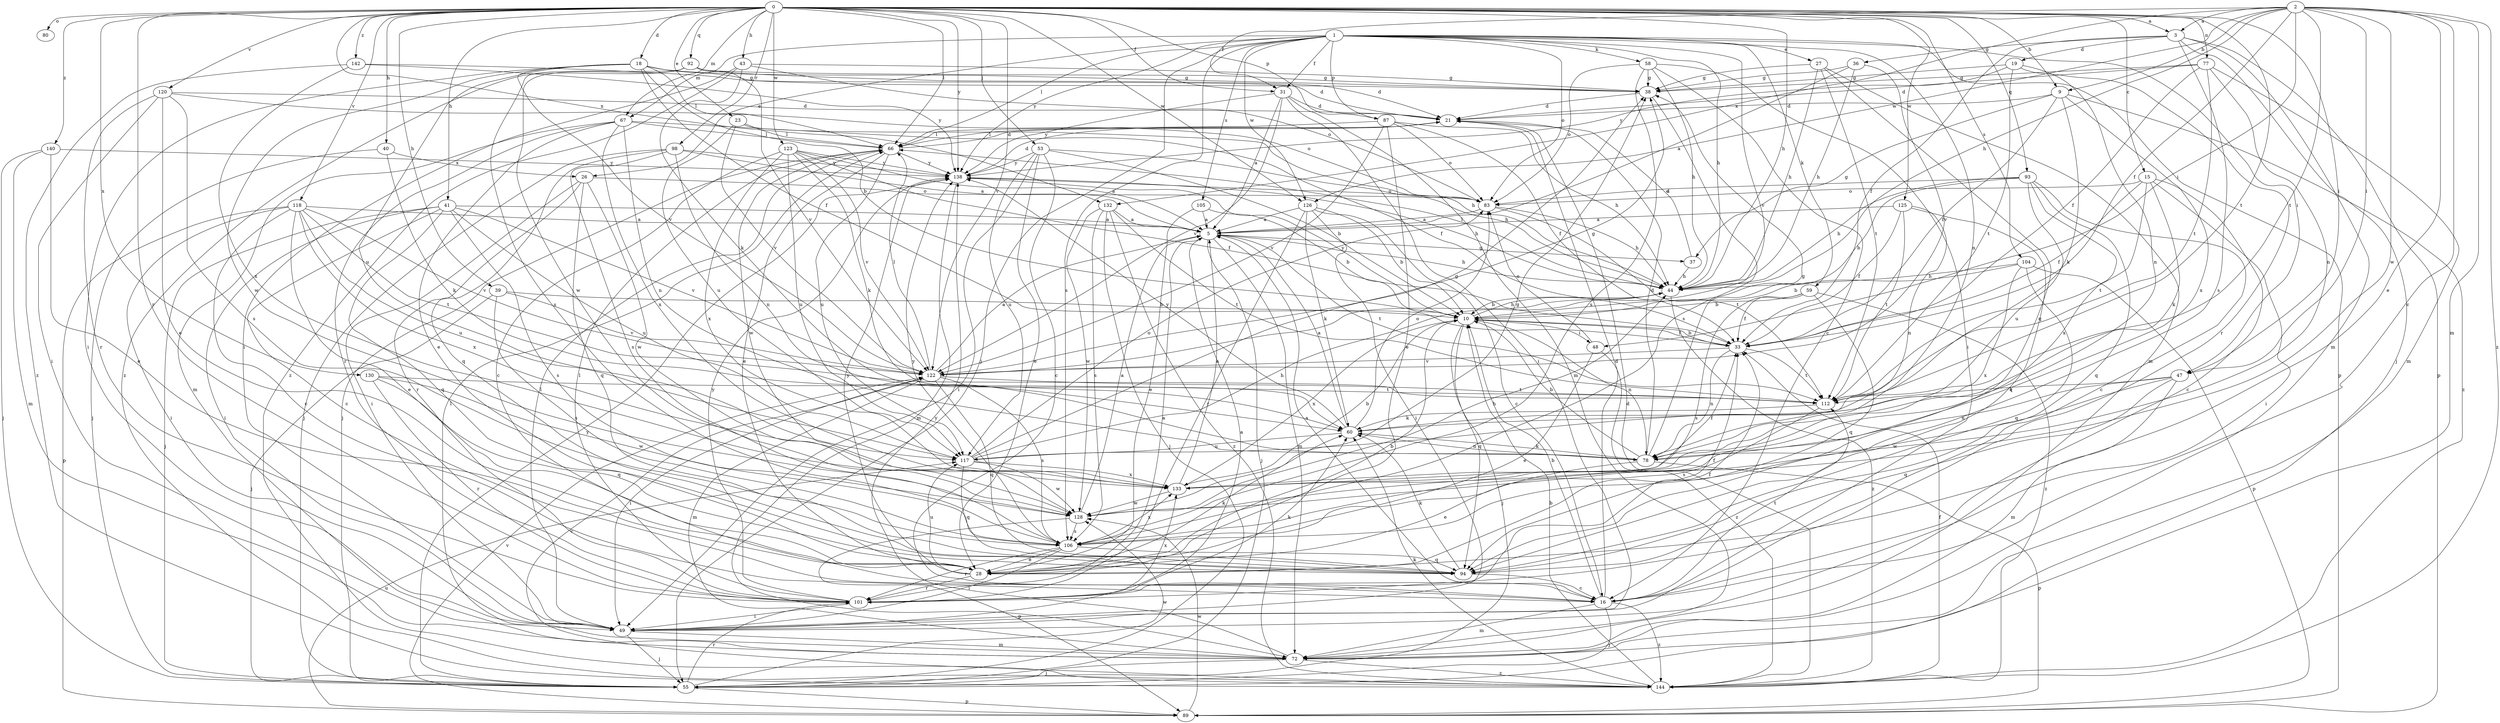 strict digraph  {
0;
1;
2;
3;
5;
9;
10;
15;
16;
18;
19;
21;
23;
26;
27;
28;
31;
33;
36;
37;
38;
39;
40;
41;
43;
44;
47;
48;
49;
53;
55;
58;
59;
60;
66;
67;
72;
77;
78;
80;
83;
87;
89;
92;
93;
94;
98;
101;
104;
105;
106;
112;
117;
118;
120;
122;
123;
125;
126;
128;
130;
132;
133;
138;
140;
142;
144;
0 -> 3  [label=a];
0 -> 9  [label=b];
0 -> 15  [label=c];
0 -> 18  [label=d];
0 -> 23  [label=e];
0 -> 31  [label=f];
0 -> 39  [label=h];
0 -> 40  [label=h];
0 -> 41  [label=h];
0 -> 43  [label=h];
0 -> 44  [label=h];
0 -> 47  [label=i];
0 -> 53  [label=j];
0 -> 66  [label=l];
0 -> 67  [label=m];
0 -> 77  [label=n];
0 -> 80  [label=o];
0 -> 87  [label=p];
0 -> 92  [label=q];
0 -> 93  [label=q];
0 -> 98  [label=r];
0 -> 101  [label=r];
0 -> 104  [label=s];
0 -> 112  [label=t];
0 -> 118  [label=v];
0 -> 120  [label=v];
0 -> 122  [label=v];
0 -> 123  [label=w];
0 -> 125  [label=w];
0 -> 126  [label=w];
0 -> 130  [label=x];
0 -> 132  [label=x];
0 -> 138  [label=y];
0 -> 140  [label=z];
0 -> 142  [label=z];
1 -> 26  [label=e];
1 -> 27  [label=e];
1 -> 31  [label=f];
1 -> 44  [label=h];
1 -> 47  [label=i];
1 -> 55  [label=j];
1 -> 58  [label=k];
1 -> 59  [label=k];
1 -> 66  [label=l];
1 -> 67  [label=m];
1 -> 78  [label=n];
1 -> 83  [label=o];
1 -> 87  [label=p];
1 -> 89  [label=p];
1 -> 105  [label=s];
1 -> 106  [label=s];
1 -> 122  [label=v];
1 -> 126  [label=w];
1 -> 138  [label=y];
2 -> 3  [label=a];
2 -> 9  [label=b];
2 -> 16  [label=c];
2 -> 28  [label=e];
2 -> 31  [label=f];
2 -> 33  [label=f];
2 -> 44  [label=h];
2 -> 47  [label=i];
2 -> 48  [label=i];
2 -> 72  [label=m];
2 -> 112  [label=t];
2 -> 126  [label=w];
2 -> 128  [label=w];
2 -> 132  [label=x];
2 -> 144  [label=z];
3 -> 19  [label=d];
3 -> 33  [label=f];
3 -> 36  [label=g];
3 -> 55  [label=j];
3 -> 72  [label=m];
3 -> 89  [label=p];
3 -> 106  [label=s];
5 -> 37  [label=g];
5 -> 44  [label=h];
5 -> 55  [label=j];
5 -> 72  [label=m];
5 -> 112  [label=t];
9 -> 21  [label=d];
9 -> 33  [label=f];
9 -> 37  [label=g];
9 -> 60  [label=k];
9 -> 133  [label=x];
9 -> 144  [label=z];
10 -> 33  [label=f];
10 -> 44  [label=h];
10 -> 48  [label=i];
10 -> 55  [label=j];
10 -> 78  [label=n];
10 -> 94  [label=q];
10 -> 133  [label=x];
10 -> 138  [label=y];
15 -> 16  [label=c];
15 -> 33  [label=f];
15 -> 49  [label=i];
15 -> 60  [label=k];
15 -> 83  [label=o];
15 -> 112  [label=t];
16 -> 5  [label=a];
16 -> 10  [label=b];
16 -> 21  [label=d];
16 -> 55  [label=j];
16 -> 72  [label=m];
16 -> 112  [label=t];
16 -> 144  [label=z];
18 -> 10  [label=b];
18 -> 21  [label=d];
18 -> 33  [label=f];
18 -> 38  [label=g];
18 -> 49  [label=i];
18 -> 66  [label=l];
18 -> 117  [label=u];
18 -> 122  [label=v];
18 -> 128  [label=w];
19 -> 38  [label=g];
19 -> 78  [label=n];
19 -> 101  [label=r];
19 -> 112  [label=t];
19 -> 138  [label=y];
21 -> 66  [label=l];
23 -> 44  [label=h];
23 -> 66  [label=l];
23 -> 117  [label=u];
23 -> 122  [label=v];
26 -> 49  [label=i];
26 -> 83  [label=o];
26 -> 94  [label=q];
26 -> 101  [label=r];
26 -> 128  [label=w];
27 -> 38  [label=g];
27 -> 44  [label=h];
27 -> 72  [label=m];
27 -> 94  [label=q];
27 -> 112  [label=t];
28 -> 10  [label=b];
28 -> 33  [label=f];
28 -> 60  [label=k];
28 -> 101  [label=r];
28 -> 117  [label=u];
28 -> 138  [label=y];
31 -> 5  [label=a];
31 -> 21  [label=d];
31 -> 49  [label=i];
31 -> 72  [label=m];
31 -> 122  [label=v];
31 -> 138  [label=y];
33 -> 10  [label=b];
33 -> 78  [label=n];
33 -> 112  [label=t];
33 -> 122  [label=v];
36 -> 5  [label=a];
36 -> 38  [label=g];
36 -> 44  [label=h];
36 -> 122  [label=v];
37 -> 21  [label=d];
37 -> 44  [label=h];
38 -> 21  [label=d];
38 -> 106  [label=s];
39 -> 10  [label=b];
39 -> 55  [label=j];
39 -> 106  [label=s];
39 -> 122  [label=v];
40 -> 55  [label=j];
40 -> 60  [label=k];
40 -> 26  [label=x];
41 -> 5  [label=a];
41 -> 16  [label=c];
41 -> 49  [label=i];
41 -> 55  [label=j];
41 -> 94  [label=q];
41 -> 106  [label=s];
41 -> 117  [label=u];
41 -> 122  [label=v];
43 -> 38  [label=g];
43 -> 49  [label=i];
43 -> 60  [label=k];
43 -> 83  [label=o];
43 -> 144  [label=z];
44 -> 10  [label=b];
44 -> 66  [label=l];
44 -> 144  [label=z];
47 -> 72  [label=m];
47 -> 78  [label=n];
47 -> 94  [label=q];
47 -> 112  [label=t];
47 -> 128  [label=w];
48 -> 28  [label=e];
48 -> 83  [label=o];
48 -> 144  [label=z];
49 -> 5  [label=a];
49 -> 55  [label=j];
49 -> 66  [label=l];
49 -> 72  [label=m];
53 -> 10  [label=b];
53 -> 16  [label=c];
53 -> 28  [label=e];
53 -> 44  [label=h];
53 -> 49  [label=i];
53 -> 117  [label=u];
53 -> 138  [label=y];
55 -> 89  [label=p];
55 -> 101  [label=r];
55 -> 128  [label=w];
55 -> 138  [label=y];
58 -> 16  [label=c];
58 -> 38  [label=g];
58 -> 44  [label=h];
58 -> 49  [label=i];
58 -> 83  [label=o];
58 -> 106  [label=s];
59 -> 10  [label=b];
59 -> 33  [label=f];
59 -> 94  [label=q];
59 -> 106  [label=s];
59 -> 144  [label=z];
60 -> 5  [label=a];
60 -> 78  [label=n];
60 -> 83  [label=o];
60 -> 117  [label=u];
60 -> 138  [label=y];
66 -> 21  [label=d];
66 -> 28  [label=e];
66 -> 55  [label=j];
66 -> 117  [label=u];
66 -> 128  [label=w];
66 -> 138  [label=y];
67 -> 28  [label=e];
67 -> 33  [label=f];
67 -> 66  [label=l];
67 -> 72  [label=m];
67 -> 78  [label=n];
67 -> 101  [label=r];
67 -> 133  [label=x];
72 -> 55  [label=j];
72 -> 66  [label=l];
72 -> 138  [label=y];
72 -> 144  [label=z];
77 -> 21  [label=d];
77 -> 33  [label=f];
77 -> 38  [label=g];
77 -> 72  [label=m];
77 -> 78  [label=n];
77 -> 112  [label=t];
78 -> 10  [label=b];
78 -> 21  [label=d];
78 -> 28  [label=e];
78 -> 38  [label=g];
78 -> 60  [label=k];
78 -> 89  [label=p];
83 -> 5  [label=a];
83 -> 44  [label=h];
83 -> 112  [label=t];
87 -> 28  [label=e];
87 -> 33  [label=f];
87 -> 44  [label=h];
87 -> 66  [label=l];
87 -> 83  [label=o];
87 -> 122  [label=v];
89 -> 117  [label=u];
89 -> 122  [label=v];
89 -> 128  [label=w];
92 -> 21  [label=d];
92 -> 38  [label=g];
92 -> 106  [label=s];
92 -> 122  [label=v];
92 -> 128  [label=w];
92 -> 144  [label=z];
93 -> 10  [label=b];
93 -> 16  [label=c];
93 -> 44  [label=h];
93 -> 83  [label=o];
93 -> 94  [label=q];
93 -> 117  [label=u];
93 -> 133  [label=x];
94 -> 16  [label=c];
94 -> 60  [label=k];
98 -> 5  [label=a];
98 -> 55  [label=j];
98 -> 78  [label=n];
98 -> 94  [label=q];
98 -> 106  [label=s];
98 -> 138  [label=y];
101 -> 5  [label=a];
101 -> 33  [label=f];
101 -> 49  [label=i];
101 -> 60  [label=k];
101 -> 66  [label=l];
101 -> 133  [label=x];
101 -> 138  [label=y];
104 -> 10  [label=b];
104 -> 44  [label=h];
104 -> 89  [label=p];
104 -> 94  [label=q];
104 -> 133  [label=x];
105 -> 5  [label=a];
105 -> 10  [label=b];
105 -> 28  [label=e];
106 -> 28  [label=e];
106 -> 49  [label=i];
106 -> 94  [label=q];
106 -> 101  [label=r];
106 -> 133  [label=x];
106 -> 138  [label=y];
112 -> 60  [label=k];
112 -> 106  [label=s];
117 -> 38  [label=g];
117 -> 44  [label=h];
117 -> 83  [label=o];
117 -> 94  [label=q];
117 -> 128  [label=w];
117 -> 133  [label=x];
118 -> 5  [label=a];
118 -> 16  [label=c];
118 -> 28  [label=e];
118 -> 49  [label=i];
118 -> 89  [label=p];
118 -> 112  [label=t];
118 -> 117  [label=u];
118 -> 122  [label=v];
118 -> 133  [label=x];
120 -> 21  [label=d];
120 -> 28  [label=e];
120 -> 49  [label=i];
120 -> 83  [label=o];
120 -> 101  [label=r];
120 -> 106  [label=s];
122 -> 5  [label=a];
122 -> 38  [label=g];
122 -> 49  [label=i];
122 -> 66  [label=l];
122 -> 72  [label=m];
122 -> 94  [label=q];
122 -> 106  [label=s];
122 -> 112  [label=t];
123 -> 5  [label=a];
123 -> 16  [label=c];
123 -> 33  [label=f];
123 -> 60  [label=k];
123 -> 117  [label=u];
123 -> 122  [label=v];
123 -> 133  [label=x];
123 -> 138  [label=y];
125 -> 5  [label=a];
125 -> 33  [label=f];
125 -> 78  [label=n];
125 -> 94  [label=q];
125 -> 112  [label=t];
126 -> 5  [label=a];
126 -> 10  [label=b];
126 -> 16  [label=c];
126 -> 49  [label=i];
126 -> 60  [label=k];
126 -> 101  [label=r];
128 -> 5  [label=a];
128 -> 38  [label=g];
128 -> 44  [label=h];
128 -> 89  [label=p];
128 -> 106  [label=s];
130 -> 94  [label=q];
130 -> 101  [label=r];
130 -> 112  [label=t];
130 -> 128  [label=w];
132 -> 5  [label=a];
132 -> 55  [label=j];
132 -> 106  [label=s];
132 -> 112  [label=t];
132 -> 128  [label=w];
132 -> 144  [label=z];
133 -> 5  [label=a];
133 -> 10  [label=b];
133 -> 33  [label=f];
133 -> 128  [label=w];
138 -> 21  [label=d];
138 -> 44  [label=h];
138 -> 72  [label=m];
138 -> 83  [label=o];
140 -> 28  [label=e];
140 -> 55  [label=j];
140 -> 72  [label=m];
140 -> 138  [label=y];
142 -> 38  [label=g];
142 -> 133  [label=x];
142 -> 138  [label=y];
142 -> 144  [label=z];
144 -> 10  [label=b];
144 -> 21  [label=d];
144 -> 33  [label=f];
144 -> 60  [label=k];
144 -> 122  [label=v];
}
